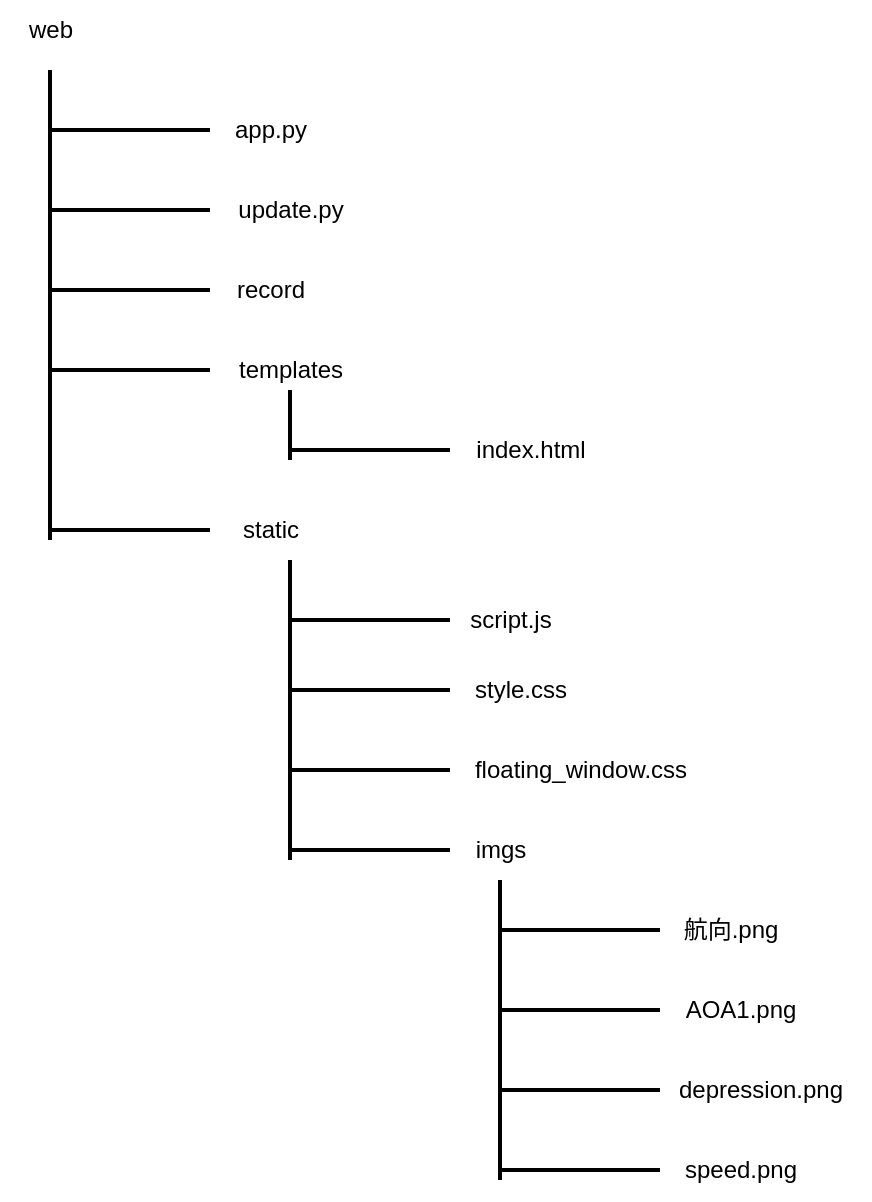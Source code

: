 <mxfile>
    <diagram id="PCHEm1Jyq5Rh7QHsnGRg" name="第1頁">
        <mxGraphModel dx="1144" dy="756" grid="1" gridSize="10" guides="1" tooltips="1" connect="1" arrows="1" fold="1" page="1" pageScale="1" pageWidth="827" pageHeight="1169" math="0" shadow="0">
            <root>
                <mxCell id="0"/>
                <mxCell id="1" parent="0"/>
                <mxCell id="3" value="web" style="text;html=1;align=center;verticalAlign=middle;resizable=0;points=[];autosize=1;strokeColor=none;fillColor=none;" vertex="1" parent="1">
                    <mxGeometry x="215" y="170" width="50" height="30" as="geometry"/>
                </mxCell>
                <mxCell id="4" value="" style="line;strokeWidth=2;html=1;rotation=90;" vertex="1" parent="1">
                    <mxGeometry x="122.5" y="317.5" width="235" height="10" as="geometry"/>
                </mxCell>
                <mxCell id="5" value="" style="line;strokeWidth=2;html=1;" vertex="1" parent="1">
                    <mxGeometry x="240" y="230" width="80" height="10" as="geometry"/>
                </mxCell>
                <mxCell id="7" value="app.py" style="text;html=1;align=center;verticalAlign=middle;resizable=0;points=[];autosize=1;strokeColor=none;fillColor=none;" vertex="1" parent="1">
                    <mxGeometry x="320" y="220" width="60" height="30" as="geometry"/>
                </mxCell>
                <mxCell id="8" value="" style="line;strokeWidth=2;html=1;" vertex="1" parent="1">
                    <mxGeometry x="240" y="270" width="80" height="10" as="geometry"/>
                </mxCell>
                <mxCell id="9" value="update.py" style="text;html=1;align=center;verticalAlign=middle;resizable=0;points=[];autosize=1;strokeColor=none;fillColor=none;" vertex="1" parent="1">
                    <mxGeometry x="320" y="260" width="80" height="30" as="geometry"/>
                </mxCell>
                <mxCell id="10" value="" style="line;strokeWidth=2;html=1;" vertex="1" parent="1">
                    <mxGeometry x="240" y="310" width="80" height="10" as="geometry"/>
                </mxCell>
                <mxCell id="11" value="record" style="text;html=1;align=center;verticalAlign=middle;resizable=0;points=[];autosize=1;strokeColor=none;fillColor=none;" vertex="1" parent="1">
                    <mxGeometry x="320" y="300" width="60" height="30" as="geometry"/>
                </mxCell>
                <mxCell id="12" value="" style="line;strokeWidth=2;html=1;" vertex="1" parent="1">
                    <mxGeometry x="240" y="350" width="80" height="10" as="geometry"/>
                </mxCell>
                <mxCell id="13" value="templates" style="text;html=1;align=center;verticalAlign=middle;resizable=0;points=[];autosize=1;strokeColor=none;fillColor=none;" vertex="1" parent="1">
                    <mxGeometry x="320" y="340" width="80" height="30" as="geometry"/>
                </mxCell>
                <mxCell id="15" value="" style="line;strokeWidth=2;direction=south;html=1;" vertex="1" parent="1">
                    <mxGeometry x="355" y="365" width="10" height="35" as="geometry"/>
                </mxCell>
                <mxCell id="16" value="" style="line;strokeWidth=2;html=1;" vertex="1" parent="1">
                    <mxGeometry x="360" y="390" width="80" height="10" as="geometry"/>
                </mxCell>
                <mxCell id="17" value="index.html" style="text;html=1;align=center;verticalAlign=middle;resizable=0;points=[];autosize=1;strokeColor=none;fillColor=none;" vertex="1" parent="1">
                    <mxGeometry x="440" y="380" width="80" height="30" as="geometry"/>
                </mxCell>
                <mxCell id="18" value="" style="line;strokeWidth=2;html=1;" vertex="1" parent="1">
                    <mxGeometry x="240" y="430" width="80" height="10" as="geometry"/>
                </mxCell>
                <mxCell id="19" value="static" style="text;html=1;align=center;verticalAlign=middle;resizable=0;points=[];autosize=1;strokeColor=none;fillColor=none;" vertex="1" parent="1">
                    <mxGeometry x="325" y="420" width="50" height="30" as="geometry"/>
                </mxCell>
                <mxCell id="20" value="" style="line;strokeWidth=2;direction=south;html=1;" vertex="1" parent="1">
                    <mxGeometry x="355" y="450" width="10" height="150" as="geometry"/>
                </mxCell>
                <mxCell id="21" value="" style="line;strokeWidth=2;html=1;" vertex="1" parent="1">
                    <mxGeometry x="360" y="475" width="80" height="10" as="geometry"/>
                </mxCell>
                <mxCell id="23" value="script.js" style="text;html=1;align=center;verticalAlign=middle;resizable=0;points=[];autosize=1;strokeColor=none;fillColor=none;" vertex="1" parent="1">
                    <mxGeometry x="440" y="465" width="60" height="30" as="geometry"/>
                </mxCell>
                <mxCell id="24" value="" style="line;strokeWidth=2;html=1;" vertex="1" parent="1">
                    <mxGeometry x="360" y="510" width="80" height="10" as="geometry"/>
                </mxCell>
                <mxCell id="26" value="style.css" style="text;html=1;align=center;verticalAlign=middle;resizable=0;points=[];autosize=1;strokeColor=none;fillColor=none;" vertex="1" parent="1">
                    <mxGeometry x="440" y="500" width="70" height="30" as="geometry"/>
                </mxCell>
                <mxCell id="27" value="" style="line;strokeWidth=2;html=1;" vertex="1" parent="1">
                    <mxGeometry x="360" y="550" width="80" height="10" as="geometry"/>
                </mxCell>
                <mxCell id="28" value="floating_window.css" style="text;html=1;align=center;verticalAlign=middle;resizable=0;points=[];autosize=1;strokeColor=none;fillColor=none;" vertex="1" parent="1">
                    <mxGeometry x="440" y="540" width="130" height="30" as="geometry"/>
                </mxCell>
                <mxCell id="29" value="" style="line;strokeWidth=2;html=1;" vertex="1" parent="1">
                    <mxGeometry x="360" y="590" width="80" height="10" as="geometry"/>
                </mxCell>
                <mxCell id="30" value="imgs" style="text;html=1;align=center;verticalAlign=middle;resizable=0;points=[];autosize=1;strokeColor=none;fillColor=none;" vertex="1" parent="1">
                    <mxGeometry x="440" y="580" width="50" height="30" as="geometry"/>
                </mxCell>
                <mxCell id="31" value="" style="line;strokeWidth=2;direction=south;html=1;" vertex="1" parent="1">
                    <mxGeometry x="460" y="610" width="10" height="150" as="geometry"/>
                </mxCell>
                <mxCell id="32" value="" style="line;strokeWidth=2;html=1;" vertex="1" parent="1">
                    <mxGeometry x="465" y="630" width="80" height="10" as="geometry"/>
                </mxCell>
                <mxCell id="33" value="航向.png" style="text;html=1;align=center;verticalAlign=middle;resizable=0;points=[];autosize=1;strokeColor=none;fillColor=none;" vertex="1" parent="1">
                    <mxGeometry x="545" y="620" width="70" height="30" as="geometry"/>
                </mxCell>
                <mxCell id="34" value="" style="line;strokeWidth=2;html=1;" vertex="1" parent="1">
                    <mxGeometry x="465" y="670" width="80" height="10" as="geometry"/>
                </mxCell>
                <mxCell id="35" value="AOA1.png" style="text;html=1;align=center;verticalAlign=middle;resizable=0;points=[];autosize=1;strokeColor=none;fillColor=none;" vertex="1" parent="1">
                    <mxGeometry x="545" y="660" width="80" height="30" as="geometry"/>
                </mxCell>
                <mxCell id="36" value="" style="line;strokeWidth=2;html=1;" vertex="1" parent="1">
                    <mxGeometry x="465" y="710" width="80" height="10" as="geometry"/>
                </mxCell>
                <mxCell id="37" value="depression.png" style="text;html=1;align=center;verticalAlign=middle;resizable=0;points=[];autosize=1;strokeColor=none;fillColor=none;" vertex="1" parent="1">
                    <mxGeometry x="540" y="700" width="110" height="30" as="geometry"/>
                </mxCell>
                <mxCell id="38" value="" style="line;strokeWidth=2;html=1;" vertex="1" parent="1">
                    <mxGeometry x="465" y="750" width="80" height="10" as="geometry"/>
                </mxCell>
                <mxCell id="39" value="speed.png" style="text;html=1;align=center;verticalAlign=middle;resizable=0;points=[];autosize=1;strokeColor=none;fillColor=none;" vertex="1" parent="1">
                    <mxGeometry x="545" y="740" width="80" height="30" as="geometry"/>
                </mxCell>
            </root>
        </mxGraphModel>
    </diagram>
</mxfile>